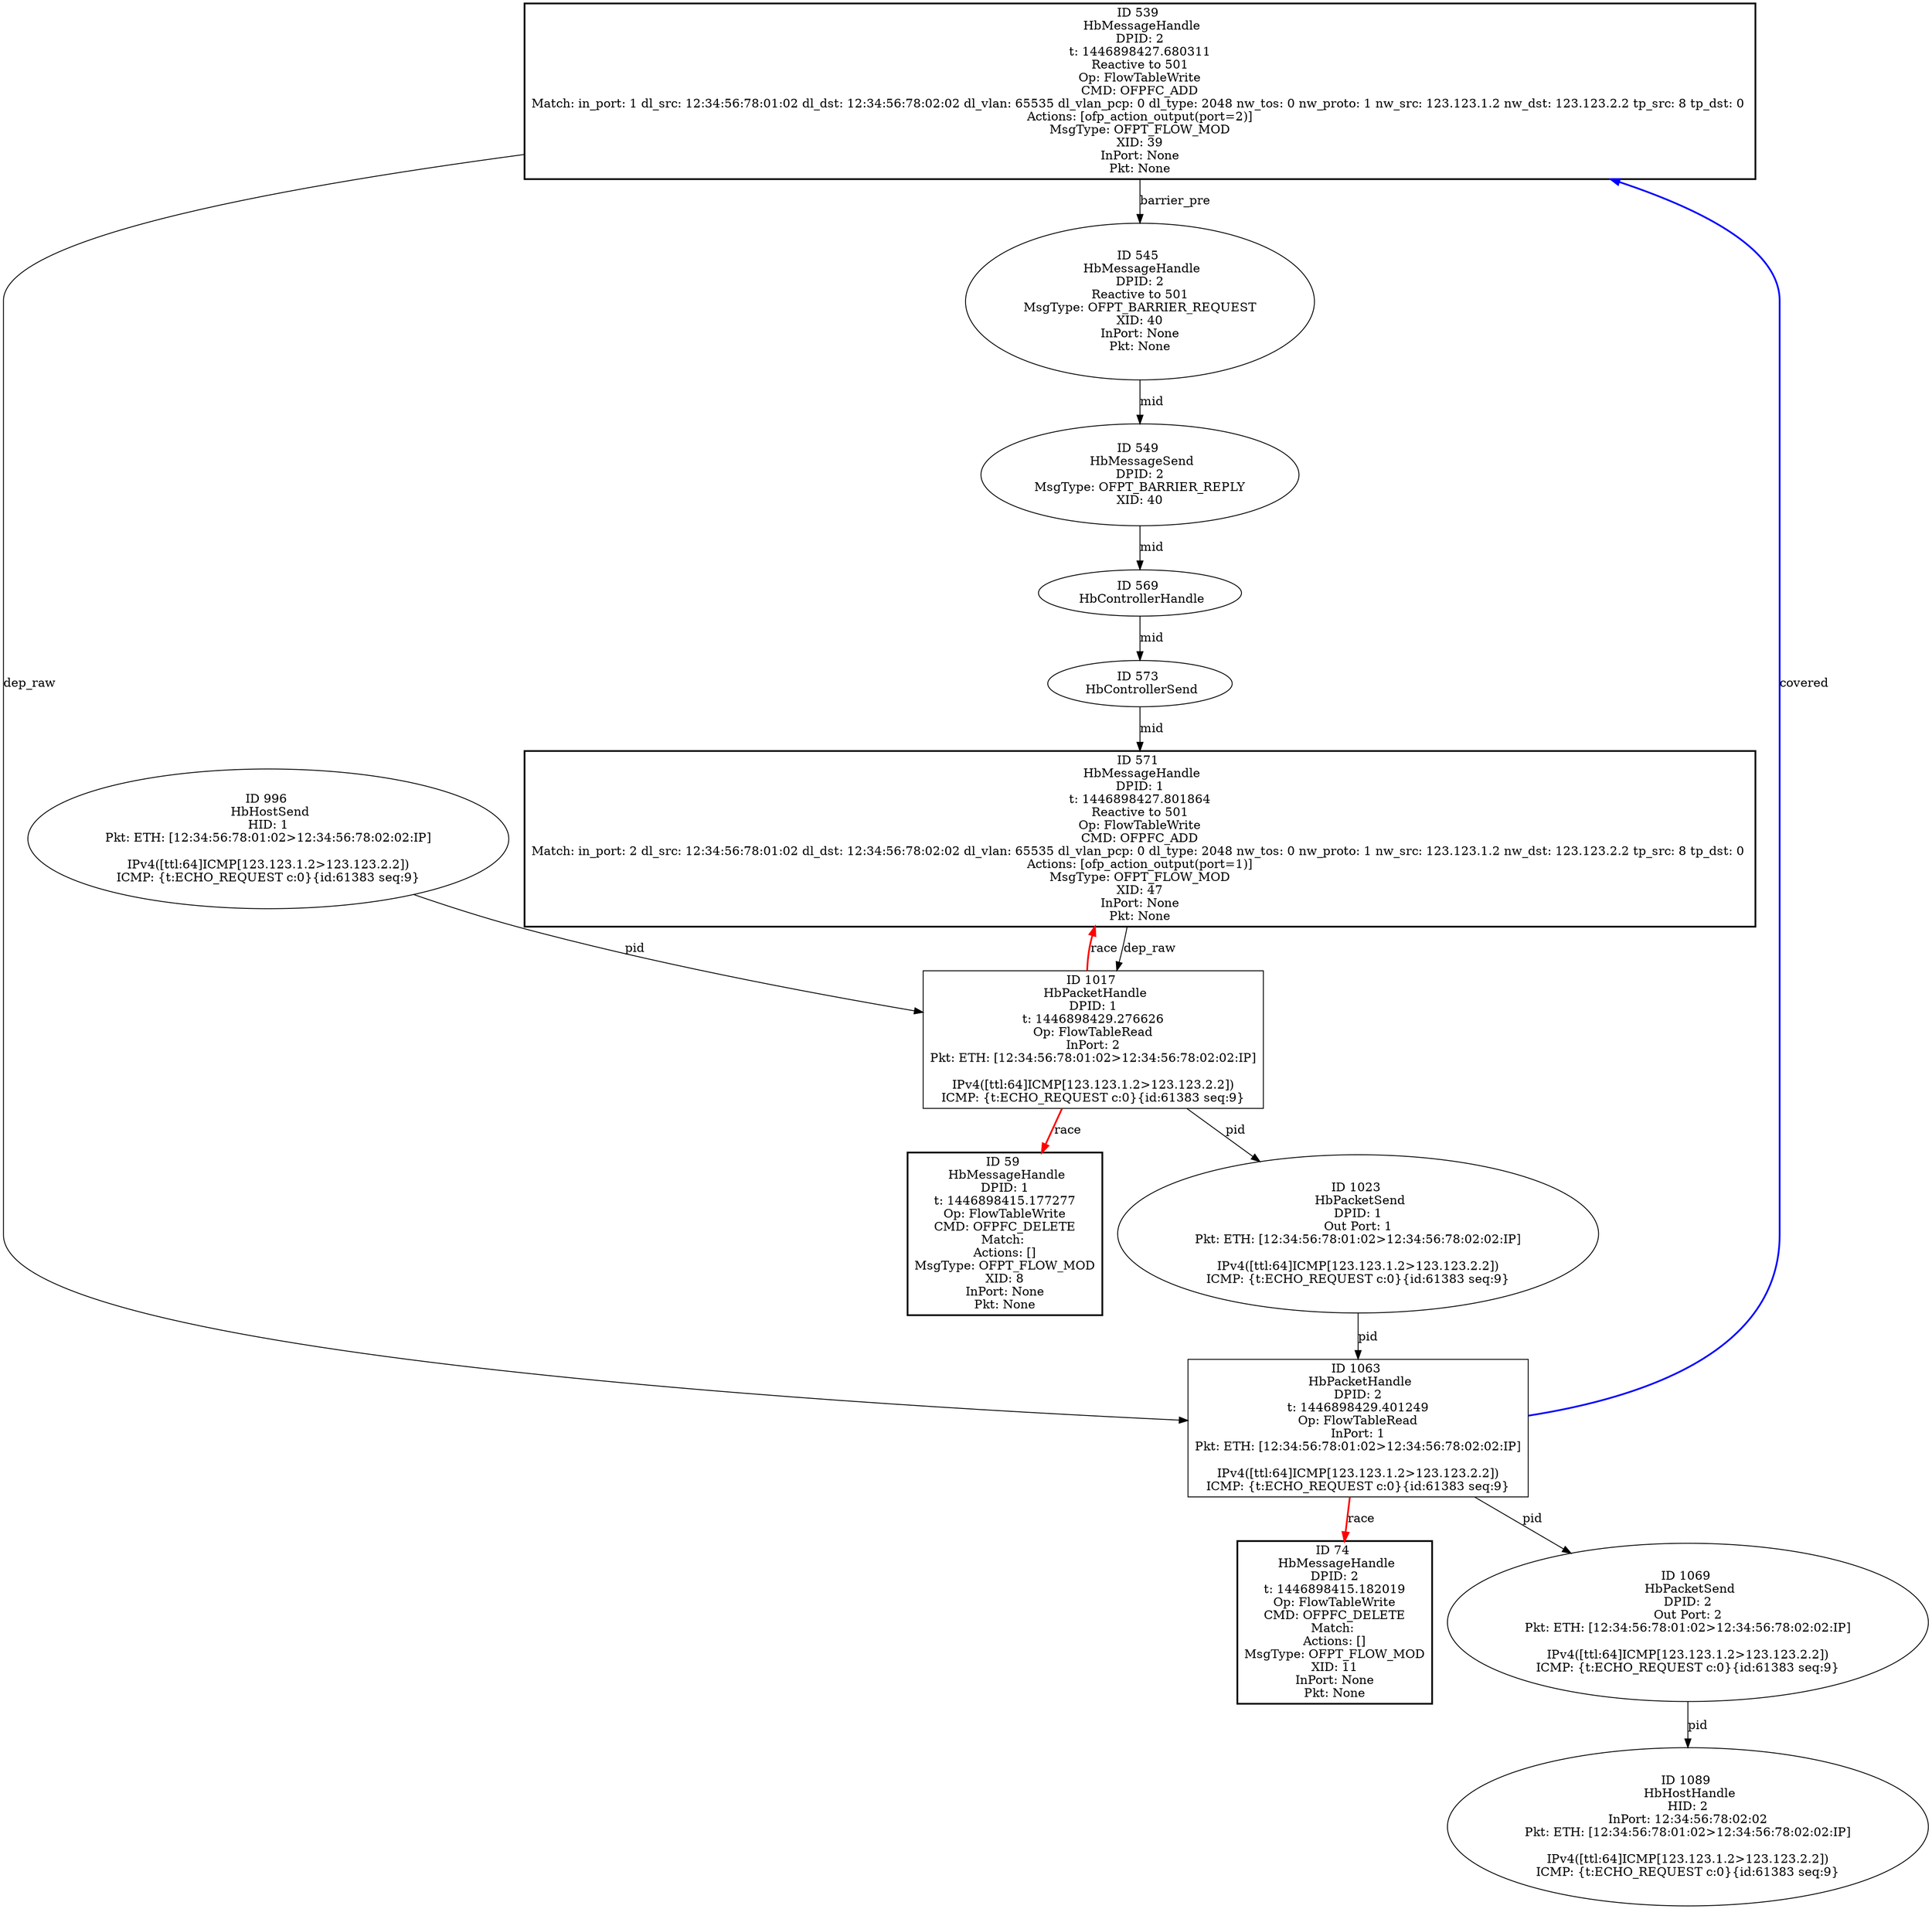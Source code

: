 strict digraph G {
539 [event=<hb_events.HbMessageHandle object at 0x1116503d0>, shape=box, cmd_type="Reactive to 501", style=bold, label="ID 539 
 HbMessageHandle
DPID: 2
t: 1446898427.680311
Reactive to 501
Op: FlowTableWrite
CMD: OFPFC_ADD
Match: in_port: 1 dl_src: 12:34:56:78:01:02 dl_dst: 12:34:56:78:02:02 dl_vlan: 65535 dl_vlan_pcp: 0 dl_type: 2048 nw_tos: 0 nw_proto: 1 nw_src: 123.123.1.2 nw_dst: 123.123.2.2 tp_src: 8 tp_dst: 0 
Actions: [ofp_action_output(port=2)]
MsgType: OFPT_FLOW_MOD
XID: 39
InPort: None
Pkt: None"];
1089 [shape=oval, event=<hb_events.HbHostHandle object at 0x11185b490>, label="ID 1089 
 HbHostHandle
HID: 2
InPort: 12:34:56:78:02:02
Pkt: ETH: [12:34:56:78:01:02>12:34:56:78:02:02:IP]

IPv4([ttl:64]ICMP[123.123.1.2>123.123.2.2])
ICMP: {t:ECHO_REQUEST c:0}{id:61383 seq:9}"];
571 [event=<hb_events.HbMessageHandle object at 0x11165cbd0>, shape=box, cmd_type="Reactive to 501", style=bold, label="ID 571 
 HbMessageHandle
DPID: 1
t: 1446898427.801864
Reactive to 501
Op: FlowTableWrite
CMD: OFPFC_ADD
Match: in_port: 2 dl_src: 12:34:56:78:01:02 dl_dst: 12:34:56:78:02:02 dl_vlan: 65535 dl_vlan_pcp: 0 dl_type: 2048 nw_tos: 0 nw_proto: 1 nw_src: 123.123.1.2 nw_dst: 123.123.2.2 tp_src: 8 tp_dst: 0 
Actions: [ofp_action_output(port=1)]
MsgType: OFPT_FLOW_MOD
XID: 47
InPort: None
Pkt: None"];
996 [shape=oval, event=<hb_events.HbHostSend object at 0x11177b990>, label="ID 996 
 HbHostSend
HID: 1
Pkt: ETH: [12:34:56:78:01:02>12:34:56:78:02:02:IP]

IPv4([ttl:64]ICMP[123.123.1.2>123.123.2.2])
ICMP: {t:ECHO_REQUEST c:0}{id:61383 seq:9}"];
549 [shape=oval, event=<hb_events.HbMessageSend object at 0x1116504d0>, label="ID 549 
 HbMessageSend
DPID: 2
MsgType: OFPT_BARRIER_REPLY
XID: 40"];
1063 [shape=box, event=<hb_events.HbPacketHandle object at 0x11184d650>, label="ID 1063 
 HbPacketHandle
DPID: 2
t: 1446898429.401249
Op: FlowTableRead
InPort: 1
Pkt: ETH: [12:34:56:78:01:02>12:34:56:78:02:02:IP]

IPv4([ttl:64]ICMP[123.123.1.2>123.123.2.2])
ICMP: {t:ECHO_REQUEST c:0}{id:61383 seq:9}"];
74 [shape=box, style=bold, event=<hb_events.HbMessageHandle object at 0x1115bd0d0>, label="ID 74 
 HbMessageHandle
DPID: 2
t: 1446898415.182019
Op: FlowTableWrite
CMD: OFPFC_DELETE
Match: 
Actions: []
MsgType: OFPT_FLOW_MOD
XID: 11
InPort: None
Pkt: None"];
1069 [shape=oval, event=<hb_events.HbPacketSend object at 0x11184dcd0>, label="ID 1069 
 HbPacketSend
DPID: 2
Out Port: 2
Pkt: ETH: [12:34:56:78:01:02>12:34:56:78:02:02:IP]

IPv4([ttl:64]ICMP[123.123.1.2>123.123.2.2])
ICMP: {t:ECHO_REQUEST c:0}{id:61383 seq:9}"];
545 [shape=oval, cmd_type="Reactive to 501", event=<hb_events.HbMessageHandle object at 0x111650590>, label="ID 545 
 HbMessageHandle
DPID: 2
Reactive to 501
MsgType: OFPT_BARRIER_REQUEST
XID: 40
InPort: None
Pkt: None"];
569 [shape=oval, event=<hb_events.HbControllerHandle object at 0x1116562d0>, label="ID 569 
 HbControllerHandle"];
1017 [shape=box, event=<hb_events.HbPacketHandle object at 0x11182eb90>, label="ID 1017 
 HbPacketHandle
DPID: 1
t: 1446898429.276626
Op: FlowTableRead
InPort: 2
Pkt: ETH: [12:34:56:78:01:02>12:34:56:78:02:02:IP]

IPv4([ttl:64]ICMP[123.123.1.2>123.123.2.2])
ICMP: {t:ECHO_REQUEST c:0}{id:61383 seq:9}"];
59 [shape=box, style=bold, event=<hb_events.HbMessageHandle object at 0x1115aead0>, label="ID 59 
 HbMessageHandle
DPID: 1
t: 1446898415.177277
Op: FlowTableWrite
CMD: OFPFC_DELETE
Match: 
Actions: []
MsgType: OFPT_FLOW_MOD
XID: 8
InPort: None
Pkt: None"];
573 [shape=oval, event=<hb_events.HbControllerSend object at 0x111656d10>, label="ID 573 
 HbControllerSend"];
1023 [shape=oval, event=<hb_events.HbPacketSend object at 0x11182ef90>, label="ID 1023 
 HbPacketSend
DPID: 1
Out Port: 1
Pkt: ETH: [12:34:56:78:01:02>12:34:56:78:02:02:IP]

IPv4([ttl:64]ICMP[123.123.1.2>123.123.2.2])
ICMP: {t:ECHO_REQUEST c:0}{id:61383 seq:9}"];
539 -> 545  [rel=barrier_pre, label=barrier_pre];
539 -> 1063  [rel=dep_raw, label=dep_raw];
571 -> 1017  [rel=dep_raw, label=dep_raw];
996 -> 1017  [rel=pid, label=pid];
549 -> 569  [rel=mid, label=mid];
1063 -> 74  [harmful=True, color=red, style=bold, rel=race, label=race];
1063 -> 539  [harmful=True, color=blue, style=bold, rel=covered, label=covered];
1063 -> 1069  [rel=pid, label=pid];
1069 -> 1089  [rel=pid, label=pid];
545 -> 549  [rel=mid, label=mid];
569 -> 573  [rel=mid, label=mid];
1017 -> 571  [harmful=True, color=red, style=bold, rel=race, label=race];
1017 -> 59  [harmful=True, color=red, style=bold, rel=race, label=race];
1017 -> 1023  [rel=pid, label=pid];
573 -> 571  [rel=mid, label=mid];
1023 -> 1063  [rel=pid, label=pid];
}
